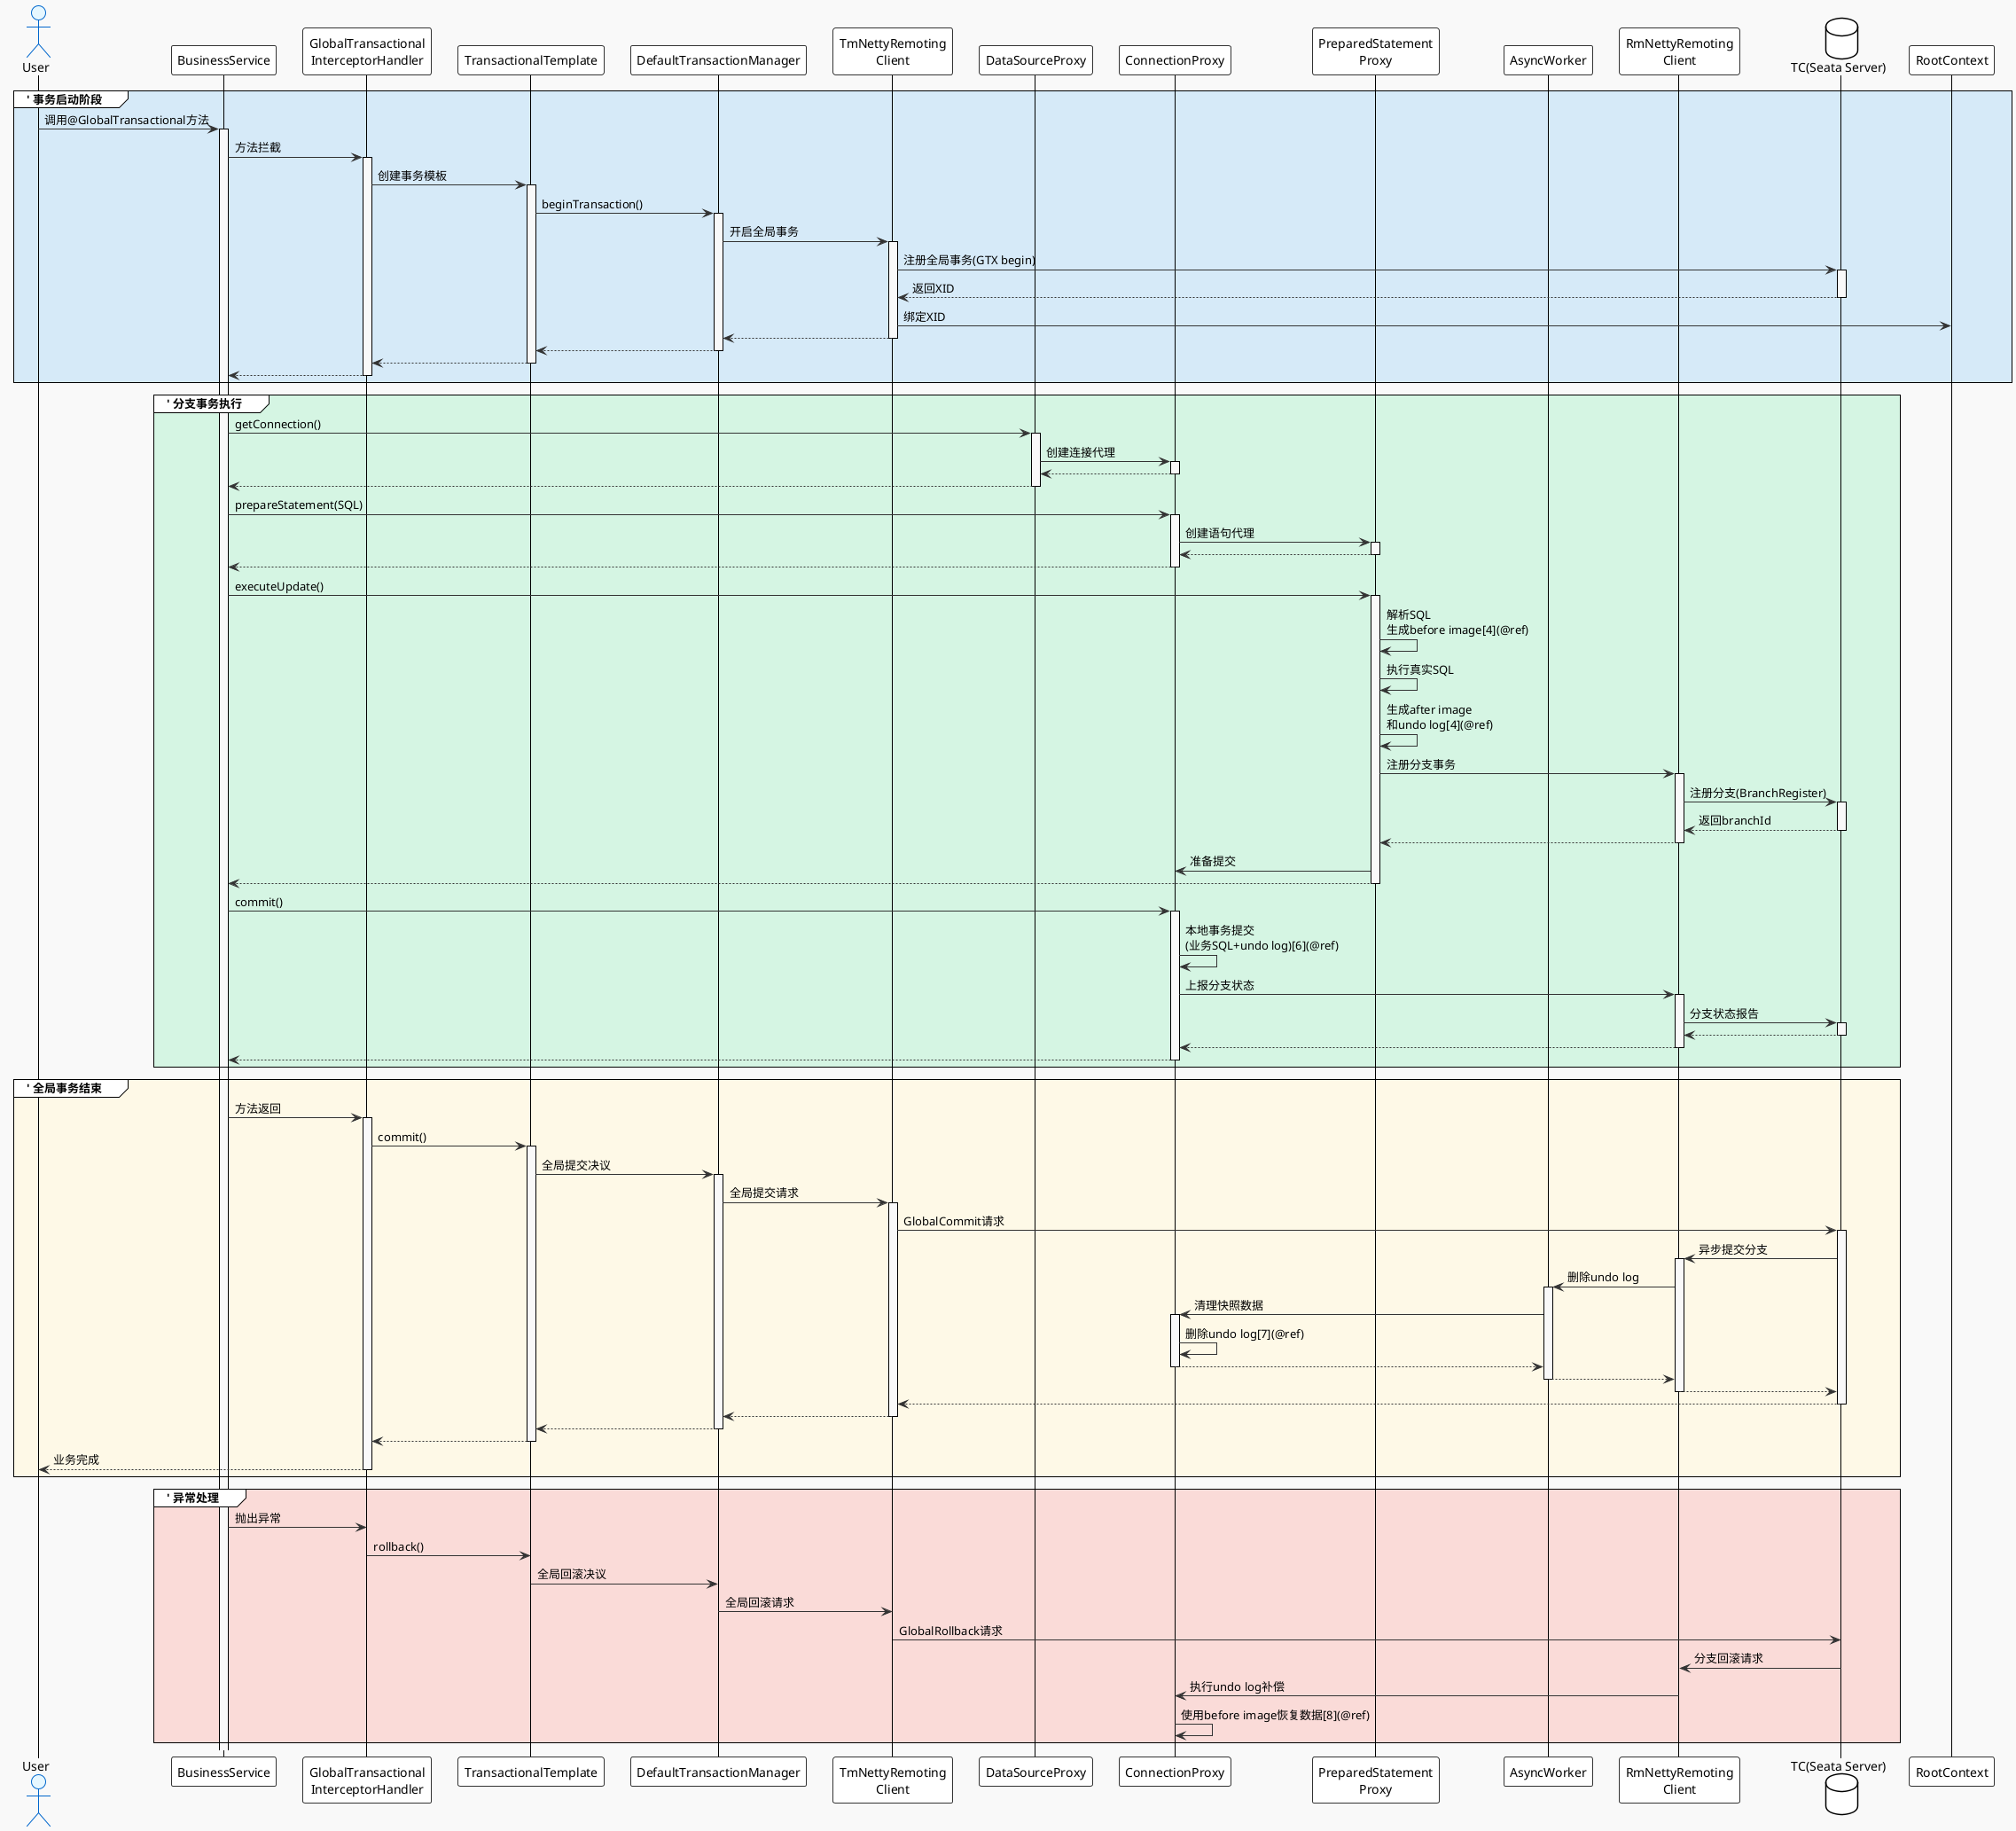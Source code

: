 @startuml
!theme plain
skinparam backgroundColor #F9F9F9
skinparam sequence {
    ArrowColor #333333
    ParticipantBackgroundColor #FFFFFF
    ParticipantBorderColor #333333
    ActorBackgroundColor #E6F7FF
    ActorBorderColor #0066CC
    LifeLineBackgroundColor #F9F9F9
}
' ===== 定义颜色变量 =====
!define PHASE1 #D6EAF8  ' 事务启动阶段
!define PHASE2 #D5F5E3  ' 分支事务执行
!define PHASE3 #FEF9E7  ' 全局事务结束
!define EXCEPTION #FADBD8 ' 异常处理


actor User as user
participant "BusinessService" as biz
participant "GlobalTransactional\nInterceptorHandler" as interceptor
participant "TransactionalTemplate" as template
participant "DefaultTransactionManager" as tm_manager
participant "TmNettyRemoting\nClient" as tm_client
participant "DataSourceProxy" as ds_proxy
participant "ConnectionProxy" as conn_proxy
participant "PreparedStatement\nProxy" as stmt_proxy
participant "AsyncWorker" as async_worker
participant "RmNettyRemoting\nClient" as rm_client
database "TC(Seata Server)" as tc
participant "RootContext" as root_context

' ====== 事务启动阶段 ======
group PHASE1
user -> biz ++: 调用@GlobalTransactional方法
biz -> interceptor ++: 方法拦截
interceptor -> template ++: 创建事务模板
template -> tm_manager ++: beginTransaction()
tm_manager -> tm_client ++: 开启全局事务
tm_client -> tc ++: 注册全局事务(GTX begin)
tc --> tm_client --: 返回XID
tm_client -> root_context : 绑定XID
tm_client --> tm_manager --:
tm_manager --> template --:
template --> interceptor --:
interceptor --> biz --:
end group

' ====== 分支事务执行阶段 ======
group PHASE2
biz -> ds_proxy ++: getConnection()
ds_proxy -> conn_proxy ++: 创建连接代理
conn_proxy --> ds_proxy --:
ds_proxy --> biz --:
biz -> conn_proxy ++: prepareStatement(SQL)
conn_proxy -> stmt_proxy ++: 创建语句代理
stmt_proxy --> conn_proxy --:
conn_proxy --> biz --:
biz -> stmt_proxy ++: executeUpdate()
stmt_proxy -> stmt_proxy: 解析SQL\n生成before image[4](@ref)
stmt_proxy -> stmt_proxy: 执行真实SQL
stmt_proxy -> stmt_proxy: 生成after image\n和undo log[4](@ref)
stmt_proxy -> rm_client ++: 注册分支事务
rm_client -> tc ++: 注册分支(BranchRegister)
tc --> rm_client --: 返回branchId
rm_client --> stmt_proxy --:
stmt_proxy -> conn_proxy: 准备提交
stmt_proxy --> biz --:
biz -> conn_proxy ++: commit()
conn_proxy -> conn_proxy: 本地事务提交\n(业务SQL+undo log)[6](@ref)
conn_proxy -> rm_client ++: 上报分支状态
rm_client -> tc ++: 分支状态报告
tc --> rm_client --:
rm_client --> conn_proxy --:
conn_proxy --> biz --:
end group

' ====== 全局事务提交阶段 ======
group PHASE3
biz -> interceptor ++: 方法返回
interceptor -> template ++: commit()
template -> tm_manager ++: 全局提交决议
tm_manager -> tm_client ++: 全局提交请求
tm_client -> tc ++: GlobalCommit请求
tc -> rm_client ++: 异步提交分支
rm_client -> async_worker ++: 删除undo log
async_worker -> conn_proxy ++: 清理快照数据
conn_proxy -> conn_proxy: 删除undo log[7](@ref)
conn_proxy --> async_worker --:
async_worker --> rm_client --:
rm_client --> tc --:
tc --> tm_client --:
tm_client --> tm_manager --:
tm_manager --> template --:
template --> interceptor --:
interceptor --> user --: 业务完成
end group

' ====== 异常处理路径 ======
group EXCEPTION
biz -> interceptor: 抛出异常
interceptor -> template: rollback()
template -> tm_manager: 全局回滚决议
tm_manager -> tm_client: 全局回滚请求
tm_client -> tc: GlobalRollback请求
tc -> rm_client: 分支回滚请求
rm_client -> conn_proxy: 执行undo log补偿
conn_proxy -> conn_proxy: 使用before image恢复数据[8](@ref)
end group

@enduml
